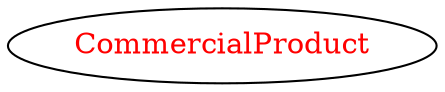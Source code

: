 digraph dependencyGraph {
 concentrate=true;
 ranksep="2.0";
 rankdir="LR"; 
 splines="ortho";
"CommercialProduct" [fontcolor="red"];
}